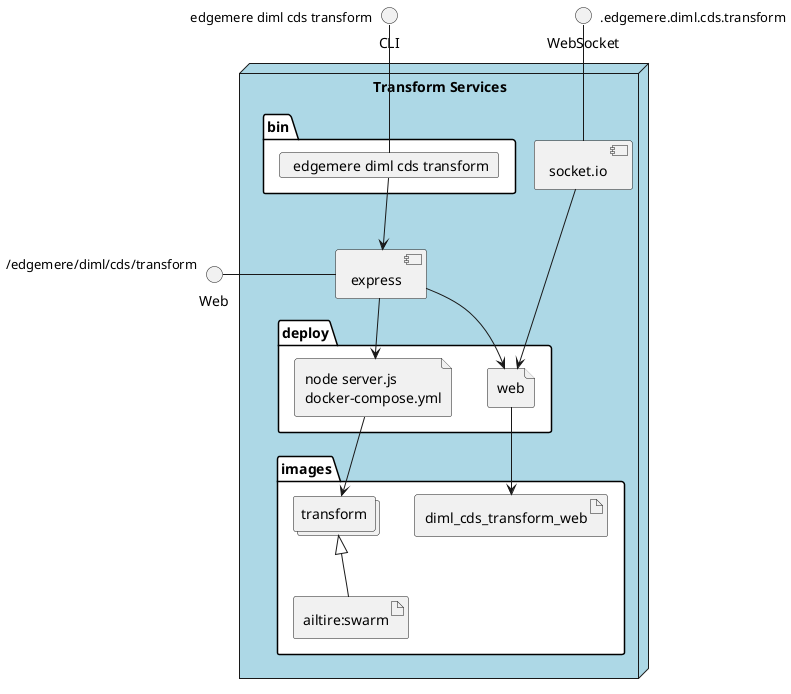 @startuml
  interface CLI
  interface Web
  interface WebSocket
node "Transform Services" #lightblue {
  component express as REST
  component socket.io as socket
  folder bin #ffffff {
    card " edgemere diml cds transform" as binName
  }
  binName --> REST

  folder deploy #ffffff {
      file "node server.js\ndocker-compose.yml" as transform_container
      REST --> transform_container


    file "web" as web_container
    REST --> web_container
    socket ---> web_container

  }
  folder images #ffffff {
    collections "transform" as transformimage
    artifact "ailtire:swarm" as ailtireswarm
    transformimage <|-- ailtireswarm
    transform_container --> transformimage


      artifact "diml_cds_transform_web" as diml_cds_transform_web
      web_container --> diml_cds_transform_web

  }
}
CLI " edgemere diml cds transform" -- binName
Web "/edgemere/diml/cds/transform" - REST
WebSocket ".edgemere.diml.cds.transform" -- socket

@enduml

